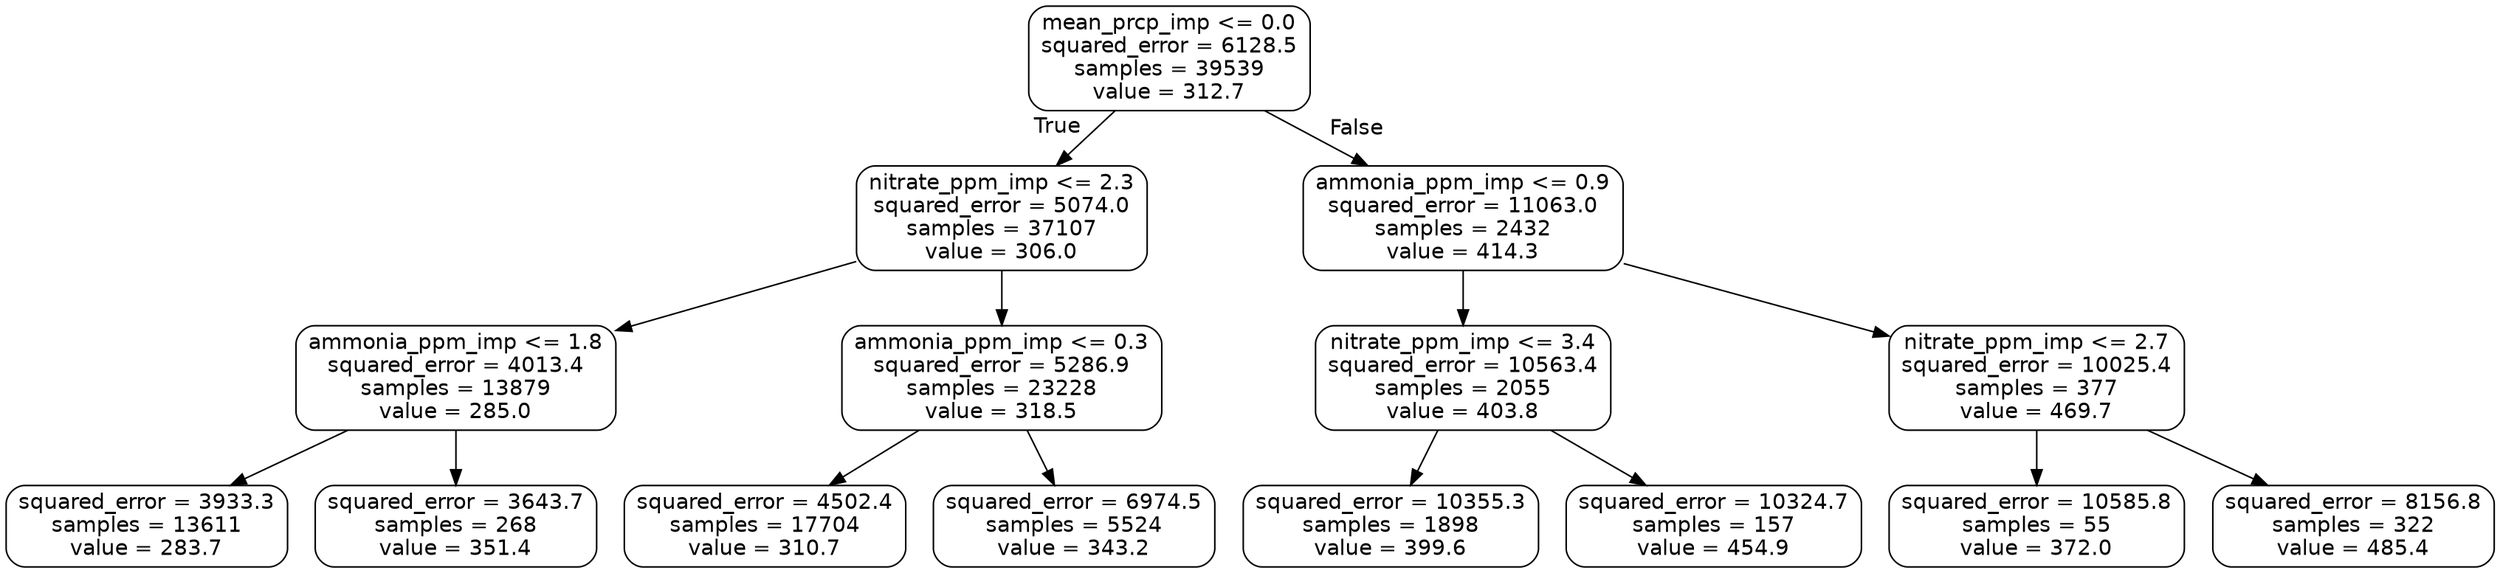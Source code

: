 digraph Tree {
node [shape=box, style="rounded", color="black", fontname="helvetica"] ;
edge [fontname="helvetica"] ;
0 [label="mean_prcp_imp <= 0.0\nsquared_error = 6128.5\nsamples = 39539\nvalue = 312.7"] ;
1 [label="nitrate_ppm_imp <= 2.3\nsquared_error = 5074.0\nsamples = 37107\nvalue = 306.0"] ;
0 -> 1 [labeldistance=2.5, labelangle=45, headlabel="True"] ;
2 [label="ammonia_ppm_imp <= 1.8\nsquared_error = 4013.4\nsamples = 13879\nvalue = 285.0"] ;
1 -> 2 ;
3 [label="squared_error = 3933.3\nsamples = 13611\nvalue = 283.7"] ;
2 -> 3 ;
4 [label="squared_error = 3643.7\nsamples = 268\nvalue = 351.4"] ;
2 -> 4 ;
5 [label="ammonia_ppm_imp <= 0.3\nsquared_error = 5286.9\nsamples = 23228\nvalue = 318.5"] ;
1 -> 5 ;
6 [label="squared_error = 4502.4\nsamples = 17704\nvalue = 310.7"] ;
5 -> 6 ;
7 [label="squared_error = 6974.5\nsamples = 5524\nvalue = 343.2"] ;
5 -> 7 ;
8 [label="ammonia_ppm_imp <= 0.9\nsquared_error = 11063.0\nsamples = 2432\nvalue = 414.3"] ;
0 -> 8 [labeldistance=2.5, labelangle=-45, headlabel="False"] ;
9 [label="nitrate_ppm_imp <= 3.4\nsquared_error = 10563.4\nsamples = 2055\nvalue = 403.8"] ;
8 -> 9 ;
10 [label="squared_error = 10355.3\nsamples = 1898\nvalue = 399.6"] ;
9 -> 10 ;
11 [label="squared_error = 10324.7\nsamples = 157\nvalue = 454.9"] ;
9 -> 11 ;
12 [label="nitrate_ppm_imp <= 2.7\nsquared_error = 10025.4\nsamples = 377\nvalue = 469.7"] ;
8 -> 12 ;
13 [label="squared_error = 10585.8\nsamples = 55\nvalue = 372.0"] ;
12 -> 13 ;
14 [label="squared_error = 8156.8\nsamples = 322\nvalue = 485.4"] ;
12 -> 14 ;
}